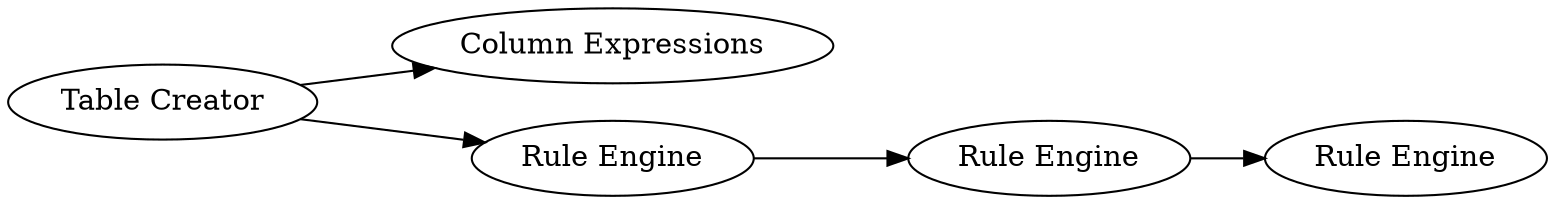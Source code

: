 digraph {
	"8397760900628379225_3" [label="Rule Engine"]
	"8397760900628379225_5" [label="Column Expressions"]
	"8397760900628379225_2" [label="Rule Engine"]
	"8397760900628379225_4" [label="Rule Engine"]
	"8397760900628379225_1" [label="Table Creator"]
	"8397760900628379225_2" -> "8397760900628379225_3"
	"8397760900628379225_1" -> "8397760900628379225_5"
	"8397760900628379225_1" -> "8397760900628379225_2"
	"8397760900628379225_3" -> "8397760900628379225_4"
	rankdir=LR
}
